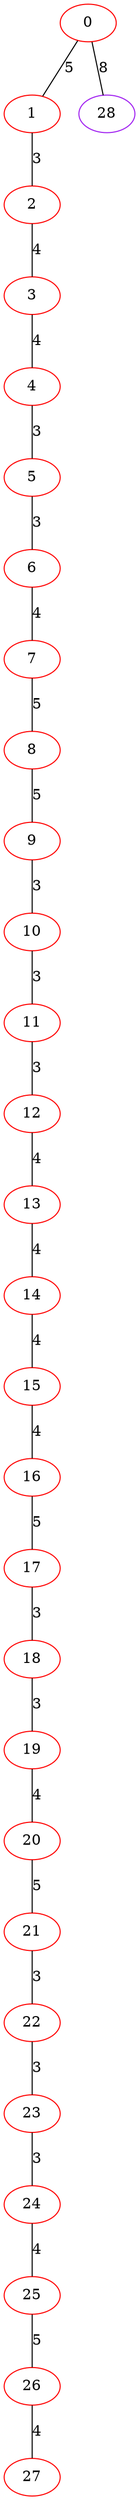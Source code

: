 graph "" {
0 [color=red, weight=1];
1 [color=red, weight=1];
2 [color=red, weight=1];
3 [color=red, weight=1];
4 [color=red, weight=1];
5 [color=red, weight=1];
6 [color=red, weight=1];
7 [color=red, weight=1];
8 [color=red, weight=1];
9 [color=red, weight=1];
10 [color=red, weight=1];
11 [color=red, weight=1];
12 [color=red, weight=1];
13 [color=red, weight=1];
14 [color=red, weight=1];
15 [color=red, weight=1];
16 [color=red, weight=1];
17 [color=red, weight=1];
18 [color=red, weight=1];
19 [color=red, weight=1];
20 [color=red, weight=1];
21 [color=red, weight=1];
22 [color=red, weight=1];
23 [color=red, weight=1];
24 [color=red, weight=1];
25 [color=red, weight=1];
26 [color=red, weight=1];
27 [color=red, weight=1];
28 [color=purple, weight=4];
0 -- 1  [key=0, label=5];
0 -- 28  [key=0, label=8];
1 -- 2  [key=0, label=3];
2 -- 3  [key=0, label=4];
3 -- 4  [key=0, label=4];
4 -- 5  [key=0, label=3];
5 -- 6  [key=0, label=3];
6 -- 7  [key=0, label=4];
7 -- 8  [key=0, label=5];
8 -- 9  [key=0, label=5];
9 -- 10  [key=0, label=3];
10 -- 11  [key=0, label=3];
11 -- 12  [key=0, label=3];
12 -- 13  [key=0, label=4];
13 -- 14  [key=0, label=4];
14 -- 15  [key=0, label=4];
15 -- 16  [key=0, label=4];
16 -- 17  [key=0, label=5];
17 -- 18  [key=0, label=3];
18 -- 19  [key=0, label=3];
19 -- 20  [key=0, label=4];
20 -- 21  [key=0, label=5];
21 -- 22  [key=0, label=3];
22 -- 23  [key=0, label=3];
23 -- 24  [key=0, label=3];
24 -- 25  [key=0, label=4];
25 -- 26  [key=0, label=5];
26 -- 27  [key=0, label=4];
}
